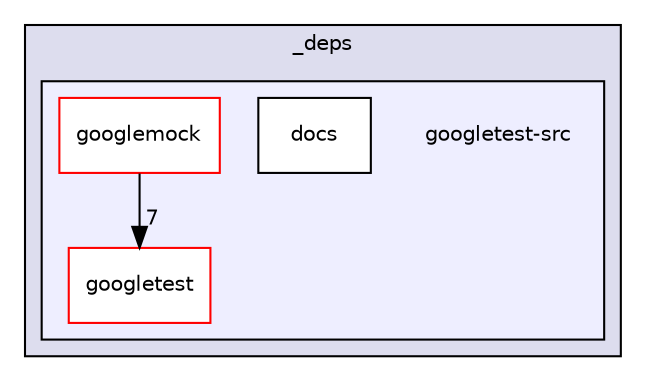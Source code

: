 digraph "_deps/googletest-src" {
  compound=true
  node [ fontsize="10", fontname="Helvetica"];
  edge [ labelfontsize="10", labelfontname="Helvetica"];
  subgraph clusterdir_7216a15bcc3d8fa217946a412671a188 {
    graph [ bgcolor="#ddddee", pencolor="black", label="_deps" fontname="Helvetica", fontsize="10", URL="dir_7216a15bcc3d8fa217946a412671a188.html"]
  subgraph clusterdir_ad436eb86e8b835c1614d2a46c05ad3d {
    graph [ bgcolor="#eeeeff", pencolor="black", label="" URL="dir_ad436eb86e8b835c1614d2a46c05ad3d.html"];
    dir_ad436eb86e8b835c1614d2a46c05ad3d [shape=plaintext label="googletest-src"];
    dir_c225f7b80e399a2c10f78f002f671423 [shape=box label="docs" color="black" fillcolor="white" style="filled" URL="dir_c225f7b80e399a2c10f78f002f671423.html"];
    dir_9f752931467437595e750a893adae36d [shape=box label="googlemock" color="red" fillcolor="white" style="filled" URL="dir_9f752931467437595e750a893adae36d.html"];
    dir_22568a91a9e129076b6e99e80c459363 [shape=box label="googletest" color="red" fillcolor="white" style="filled" URL="dir_22568a91a9e129076b6e99e80c459363.html"];
  }
  }
  dir_9f752931467437595e750a893adae36d->dir_22568a91a9e129076b6e99e80c459363 [headlabel="7", labeldistance=1.5 headhref="dir_000003_000010.html"];
}
